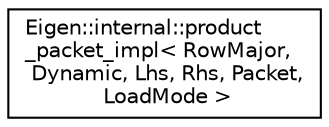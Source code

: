 digraph "Graphical Class Hierarchy"
{
  edge [fontname="Helvetica",fontsize="10",labelfontname="Helvetica",labelfontsize="10"];
  node [fontname="Helvetica",fontsize="10",shape=record];
  rankdir="LR";
  Node1 [label="Eigen::internal::product\l_packet_impl\< RowMajor,\l Dynamic, Lhs, Rhs, Packet,\l LoadMode \>",height=0.2,width=0.4,color="black", fillcolor="white", style="filled",URL="$struct_eigen_1_1internal_1_1product__packet__impl_3_01_row_major_00_01_dynamic_00_01_lhs_00_01_r41c6f3c174c9c457683675112e821b04.html"];
}
